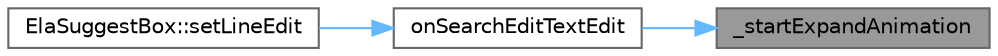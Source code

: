 digraph "_startExpandAnimation"
{
 // LATEX_PDF_SIZE
  bgcolor="transparent";
  edge [fontname=Helvetica,fontsize=10,labelfontname=Helvetica,labelfontsize=10];
  node [fontname=Helvetica,fontsize=10,shape=box,height=0.2,width=0.4];
  rankdir="RL";
  Node1 [id="Node000001",label="_startExpandAnimation",height=0.2,width=0.4,color="gray40", fillcolor="grey60", style="filled", fontcolor="black",tooltip="启动展开动画"];
  Node1 -> Node2 [id="edge1_Node000001_Node000002",dir="back",color="steelblue1",style="solid",tooltip=" "];
  Node2 [id="Node000002",label="onSearchEditTextEdit",height=0.2,width=0.4,color="grey40", fillcolor="white", style="filled",URL="$class_ela_suggest_box_private.html#a003b06d2a96f9912b720d959698984f5",tooltip="搜索编辑框文本编辑槽函数"];
  Node2 -> Node3 [id="edge2_Node000002_Node000003",dir="back",color="steelblue1",style="solid",tooltip=" "];
  Node3 [id="Node000003",label="ElaSuggestBox::setLineEdit",height=0.2,width=0.4,color="grey40", fillcolor="white", style="filled",URL="$class_ela_suggest_box.html#a3a1979e9a91786a372ef65f799160517",tooltip="设置搜索编辑框"];
}
